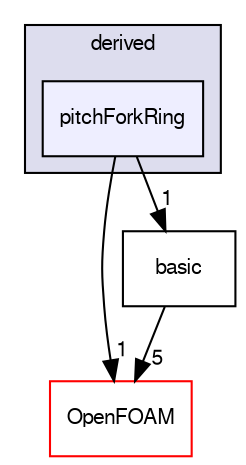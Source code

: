 digraph "src/lagrangian/molecularDynamics/potential/tetherPotential/derived/pitchForkRing" {
  bgcolor=transparent;
  compound=true
  node [ fontsize="10", fontname="FreeSans"];
  edge [ labelfontsize="10", labelfontname="FreeSans"];
  subgraph clusterdir_ef7396bd27856fbdf883f50486c52791 {
    graph [ bgcolor="#ddddee", pencolor="black", label="derived" fontname="FreeSans", fontsize="10", URL="dir_ef7396bd27856fbdf883f50486c52791.html"]
  dir_5ce780b908092e17fefb9beb516c9bfd [shape=box, label="pitchForkRing", style="filled", fillcolor="#eeeeff", pencolor="black", URL="dir_5ce780b908092e17fefb9beb516c9bfd.html"];
  }
  dir_c5473ff19b20e6ec4dfe5c310b3778a8 [shape=box label="OpenFOAM" color="red" URL="dir_c5473ff19b20e6ec4dfe5c310b3778a8.html"];
  dir_a07e024f814fb2e32a467cfe0550bac9 [shape=box label="basic" URL="dir_a07e024f814fb2e32a467cfe0550bac9.html"];
  dir_5ce780b908092e17fefb9beb516c9bfd->dir_c5473ff19b20e6ec4dfe5c310b3778a8 [headlabel="1", labeldistance=1.5 headhref="dir_001501_001732.html"];
  dir_5ce780b908092e17fefb9beb516c9bfd->dir_a07e024f814fb2e32a467cfe0550bac9 [headlabel="1", labeldistance=1.5 headhref="dir_001501_001498.html"];
  dir_a07e024f814fb2e32a467cfe0550bac9->dir_c5473ff19b20e6ec4dfe5c310b3778a8 [headlabel="5", labeldistance=1.5 headhref="dir_001498_001732.html"];
}
